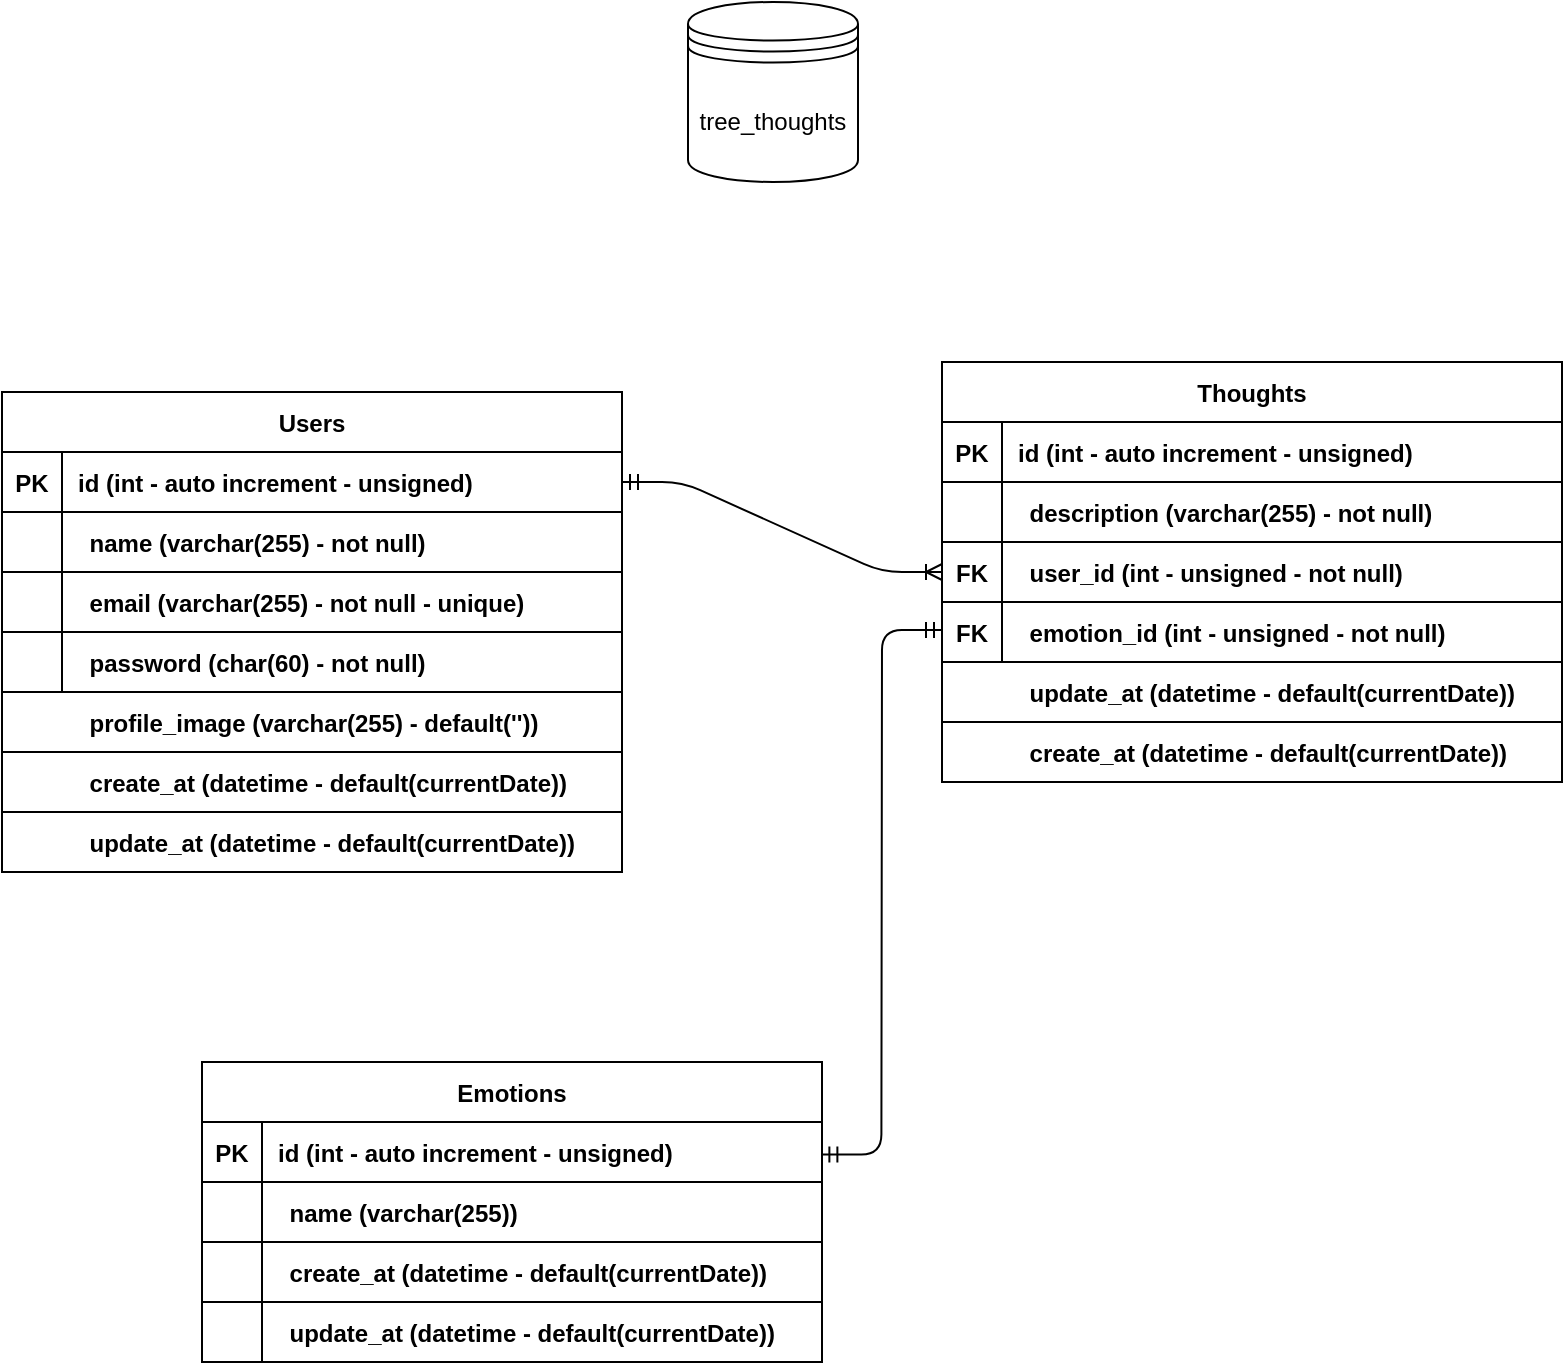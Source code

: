 <mxfile version="14.8.4" type="github">
  <diagram id="dFQ83MWQbFeCM8F21P78" name="Page-1">
    <mxGraphModel dx="1422" dy="775" grid="1" gridSize="10" guides="1" tooltips="1" connect="1" arrows="1" fold="1" page="1" pageScale="1" pageWidth="850" pageHeight="1100" math="0" shadow="0">
      <root>
        <mxCell id="0" />
        <mxCell id="1" parent="0" />
        <mxCell id="xou5hH0iGpgoQNsRLM-i-1" value="tree_thoughts" style="shape=datastore;whiteSpace=wrap;html=1;" parent="1" vertex="1">
          <mxGeometry x="383" y="50" width="85" height="90" as="geometry" />
        </mxCell>
        <mxCell id="xou5hH0iGpgoQNsRLM-i-2" value="Users" style="shape=table;startSize=30;container=1;collapsible=1;childLayout=tableLayout;fixedRows=1;rowLines=0;fontStyle=1;align=center;resizeLast=1;" parent="1" vertex="1">
          <mxGeometry x="40" y="245" width="310" height="240" as="geometry" />
        </mxCell>
        <mxCell id="xou5hH0iGpgoQNsRLM-i-3" value="" style="shape=partialRectangle;collapsible=0;dropTarget=0;pointerEvents=0;fillColor=none;top=0;left=0;bottom=1;right=0;points=[[0,0.5],[1,0.5]];portConstraint=eastwest;" parent="xou5hH0iGpgoQNsRLM-i-2" vertex="1">
          <mxGeometry y="30" width="310" height="30" as="geometry" />
        </mxCell>
        <mxCell id="xou5hH0iGpgoQNsRLM-i-4" value="PK" style="shape=partialRectangle;connectable=0;fillColor=none;top=0;left=0;bottom=0;right=0;fontStyle=1;overflow=hidden;" parent="xou5hH0iGpgoQNsRLM-i-3" vertex="1">
          <mxGeometry width="30" height="30" as="geometry" />
        </mxCell>
        <mxCell id="xou5hH0iGpgoQNsRLM-i-5" value="id (int - auto increment - unsigned)" style="shape=partialRectangle;connectable=0;fillColor=none;top=0;left=0;bottom=0;right=0;align=left;spacingLeft=6;fontStyle=1;overflow=hidden;" parent="xou5hH0iGpgoQNsRLM-i-3" vertex="1">
          <mxGeometry x="30" width="280" height="30" as="geometry" />
        </mxCell>
        <mxCell id="xou5hH0iGpgoQNsRLM-i-6" value="" style="shape=partialRectangle;collapsible=0;dropTarget=0;pointerEvents=0;fillColor=none;top=0;left=0;bottom=0;right=0;points=[[0,0.5],[1,0.5]];portConstraint=eastwest;" parent="xou5hH0iGpgoQNsRLM-i-2" vertex="1">
          <mxGeometry y="60" width="310" height="30" as="geometry" />
        </mxCell>
        <mxCell id="xou5hH0iGpgoQNsRLM-i-7" value="" style="shape=partialRectangle;connectable=0;fillColor=none;top=0;left=0;bottom=0;right=0;editable=1;overflow=hidden;" parent="xou5hH0iGpgoQNsRLM-i-6" vertex="1">
          <mxGeometry width="30" height="30" as="geometry" />
        </mxCell>
        <mxCell id="xou5hH0iGpgoQNsRLM-i-8" value="" style="shape=partialRectangle;connectable=0;fillColor=none;top=0;left=0;bottom=0;right=0;align=left;spacingLeft=6;overflow=hidden;" parent="xou5hH0iGpgoQNsRLM-i-6" vertex="1">
          <mxGeometry x="30" width="280" height="30" as="geometry" />
        </mxCell>
        <mxCell id="xou5hH0iGpgoQNsRLM-i-9" value="" style="shape=partialRectangle;collapsible=0;dropTarget=0;pointerEvents=0;fillColor=none;top=0;left=0;bottom=0;right=0;points=[[0,0.5],[1,0.5]];portConstraint=eastwest;" parent="xou5hH0iGpgoQNsRLM-i-2" vertex="1">
          <mxGeometry y="90" width="310" height="30" as="geometry" />
        </mxCell>
        <mxCell id="xou5hH0iGpgoQNsRLM-i-10" value="" style="shape=partialRectangle;connectable=0;fillColor=none;top=0;left=0;bottom=0;right=0;editable=1;overflow=hidden;" parent="xou5hH0iGpgoQNsRLM-i-9" vertex="1">
          <mxGeometry width="30" height="30" as="geometry" />
        </mxCell>
        <mxCell id="xou5hH0iGpgoQNsRLM-i-11" value="" style="shape=partialRectangle;connectable=0;fillColor=none;top=0;left=0;bottom=0;right=0;align=left;spacingLeft=6;overflow=hidden;" parent="xou5hH0iGpgoQNsRLM-i-9" vertex="1">
          <mxGeometry x="30" width="280" height="30" as="geometry" />
        </mxCell>
        <mxCell id="xou5hH0iGpgoQNsRLM-i-12" value="" style="shape=partialRectangle;collapsible=0;dropTarget=0;pointerEvents=0;fillColor=none;top=0;left=0;bottom=0;right=0;points=[[0,0.5],[1,0.5]];portConstraint=eastwest;" parent="xou5hH0iGpgoQNsRLM-i-2" vertex="1">
          <mxGeometry y="120" width="310" height="30" as="geometry" />
        </mxCell>
        <mxCell id="xou5hH0iGpgoQNsRLM-i-13" value="" style="shape=partialRectangle;connectable=0;fillColor=none;top=0;left=0;bottom=0;right=0;editable=1;overflow=hidden;" parent="xou5hH0iGpgoQNsRLM-i-12" vertex="1">
          <mxGeometry width="30" height="30" as="geometry" />
        </mxCell>
        <mxCell id="xou5hH0iGpgoQNsRLM-i-14" value="" style="shape=partialRectangle;connectable=0;fillColor=none;top=0;left=0;bottom=0;right=0;align=left;spacingLeft=6;overflow=hidden;" parent="xou5hH0iGpgoQNsRLM-i-12" vertex="1">
          <mxGeometry x="30" width="280" height="30" as="geometry" />
        </mxCell>
        <mxCell id="xou5hH0iGpgoQNsRLM-i-15" value="" style="shape=partialRectangle;collapsible=0;dropTarget=0;pointerEvents=0;fillColor=none;top=0;left=0;bottom=1;right=0;points=[[0,0.5],[1,0.5]];portConstraint=eastwest;" parent="1" vertex="1">
          <mxGeometry x="40" y="305" width="310" height="30" as="geometry" />
        </mxCell>
        <mxCell id="xou5hH0iGpgoQNsRLM-i-16" value="" style="shape=partialRectangle;connectable=0;fillColor=none;top=0;left=0;bottom=0;right=0;fontStyle=1;overflow=hidden;" parent="xou5hH0iGpgoQNsRLM-i-15" vertex="1">
          <mxGeometry width="51.667" height="30" as="geometry" />
        </mxCell>
        <mxCell id="xou5hH0iGpgoQNsRLM-i-17" value="name (varchar(255) - not null)" style="shape=partialRectangle;connectable=0;fillColor=none;top=0;left=0;bottom=0;right=0;align=left;spacingLeft=6;fontStyle=1;overflow=hidden;" parent="xou5hH0iGpgoQNsRLM-i-15" vertex="1">
          <mxGeometry x="35.769" width="274.231" height="30" as="geometry" />
        </mxCell>
        <mxCell id="xou5hH0iGpgoQNsRLM-i-18" value="" style="shape=partialRectangle;collapsible=0;dropTarget=0;pointerEvents=0;fillColor=none;top=0;left=0;bottom=1;right=0;points=[[0,0.5],[1,0.5]];portConstraint=eastwest;" parent="1" vertex="1">
          <mxGeometry x="40" y="335" width="310" height="30" as="geometry" />
        </mxCell>
        <mxCell id="xou5hH0iGpgoQNsRLM-i-19" value="" style="shape=partialRectangle;connectable=0;fillColor=none;top=0;left=0;bottom=0;right=0;fontStyle=1;overflow=hidden;" parent="xou5hH0iGpgoQNsRLM-i-18" vertex="1">
          <mxGeometry width="51.667" height="30" as="geometry" />
        </mxCell>
        <mxCell id="xou5hH0iGpgoQNsRLM-i-20" value="email (varchar(255) - not null - unique)" style="shape=partialRectangle;connectable=0;fillColor=none;top=0;left=0;bottom=0;right=0;align=left;spacingLeft=6;fontStyle=1;overflow=hidden;" parent="xou5hH0iGpgoQNsRLM-i-18" vertex="1">
          <mxGeometry x="35.769" width="274.231" height="30" as="geometry" />
        </mxCell>
        <mxCell id="xou5hH0iGpgoQNsRLM-i-24" value="" style="shape=partialRectangle;collapsible=0;dropTarget=0;pointerEvents=0;fillColor=none;top=0;left=0;bottom=1;right=0;points=[[0,0.5],[1,0.5]];portConstraint=eastwest;" parent="1" vertex="1">
          <mxGeometry x="40" y="365" width="310" height="30" as="geometry" />
        </mxCell>
        <mxCell id="xou5hH0iGpgoQNsRLM-i-25" value="" style="shape=partialRectangle;connectable=0;fillColor=none;top=0;left=0;bottom=0;right=0;fontStyle=1;overflow=hidden;" parent="xou5hH0iGpgoQNsRLM-i-24" vertex="1">
          <mxGeometry width="51.667" height="30" as="geometry" />
        </mxCell>
        <mxCell id="xou5hH0iGpgoQNsRLM-i-26" value="password (char(60) - not null)" style="shape=partialRectangle;connectable=0;fillColor=none;top=0;left=0;bottom=0;right=0;align=left;spacingLeft=6;fontStyle=1;overflow=hidden;" parent="xou5hH0iGpgoQNsRLM-i-24" vertex="1">
          <mxGeometry x="35.769" width="274.231" height="30" as="geometry" />
        </mxCell>
        <mxCell id="xou5hH0iGpgoQNsRLM-i-27" value="" style="shape=partialRectangle;collapsible=0;dropTarget=0;pointerEvents=0;fillColor=none;top=0;left=0;bottom=1;right=0;points=[[0,0.5],[1,0.5]];portConstraint=eastwest;" parent="1" vertex="1">
          <mxGeometry x="40" y="395" width="310" height="30" as="geometry" />
        </mxCell>
        <mxCell id="xou5hH0iGpgoQNsRLM-i-28" value="" style="shape=partialRectangle;connectable=0;fillColor=none;top=0;left=0;bottom=0;right=0;fontStyle=1;overflow=hidden;" parent="xou5hH0iGpgoQNsRLM-i-27" vertex="1">
          <mxGeometry width="51.667" height="30" as="geometry" />
        </mxCell>
        <mxCell id="xou5hH0iGpgoQNsRLM-i-29" value="profile_image (varchar(255) - default(&#39;&#39;))" style="shape=partialRectangle;connectable=0;fillColor=none;top=0;left=0;bottom=0;right=0;align=left;spacingLeft=6;fontStyle=1;overflow=hidden;" parent="xou5hH0iGpgoQNsRLM-i-27" vertex="1">
          <mxGeometry x="35.769" width="274.231" height="30" as="geometry" />
        </mxCell>
        <mxCell id="xou5hH0iGpgoQNsRLM-i-30" value="Thoughts" style="shape=table;startSize=30;container=1;collapsible=1;childLayout=tableLayout;fixedRows=1;rowLines=0;fontStyle=1;align=center;resizeLast=1;" parent="1" vertex="1">
          <mxGeometry x="510" y="230" width="310" height="210" as="geometry" />
        </mxCell>
        <mxCell id="xou5hH0iGpgoQNsRLM-i-31" value="" style="shape=partialRectangle;collapsible=0;dropTarget=0;pointerEvents=0;fillColor=none;top=0;left=0;bottom=1;right=0;points=[[0,0.5],[1,0.5]];portConstraint=eastwest;" parent="xou5hH0iGpgoQNsRLM-i-30" vertex="1">
          <mxGeometry y="30" width="310" height="30" as="geometry" />
        </mxCell>
        <mxCell id="xou5hH0iGpgoQNsRLM-i-32" value="PK" style="shape=partialRectangle;connectable=0;fillColor=none;top=0;left=0;bottom=0;right=0;fontStyle=1;overflow=hidden;" parent="xou5hH0iGpgoQNsRLM-i-31" vertex="1">
          <mxGeometry width="30" height="30" as="geometry" />
        </mxCell>
        <mxCell id="xou5hH0iGpgoQNsRLM-i-33" value="id (int - auto increment - unsigned)" style="shape=partialRectangle;connectable=0;fillColor=none;top=0;left=0;bottom=0;right=0;align=left;spacingLeft=6;fontStyle=1;overflow=hidden;" parent="xou5hH0iGpgoQNsRLM-i-31" vertex="1">
          <mxGeometry x="30" width="280" height="30" as="geometry" />
        </mxCell>
        <mxCell id="xou5hH0iGpgoQNsRLM-i-34" value="" style="shape=partialRectangle;collapsible=0;dropTarget=0;pointerEvents=0;fillColor=none;top=0;left=0;bottom=0;right=0;points=[[0,0.5],[1,0.5]];portConstraint=eastwest;" parent="xou5hH0iGpgoQNsRLM-i-30" vertex="1">
          <mxGeometry y="60" width="310" height="30" as="geometry" />
        </mxCell>
        <mxCell id="xou5hH0iGpgoQNsRLM-i-35" value="" style="shape=partialRectangle;connectable=0;fillColor=none;top=0;left=0;bottom=0;right=0;editable=1;overflow=hidden;" parent="xou5hH0iGpgoQNsRLM-i-34" vertex="1">
          <mxGeometry width="30" height="30" as="geometry" />
        </mxCell>
        <mxCell id="xou5hH0iGpgoQNsRLM-i-36" value="" style="shape=partialRectangle;connectable=0;fillColor=none;top=0;left=0;bottom=0;right=0;align=left;spacingLeft=6;overflow=hidden;" parent="xou5hH0iGpgoQNsRLM-i-34" vertex="1">
          <mxGeometry x="30" width="280" height="30" as="geometry" />
        </mxCell>
        <mxCell id="xou5hH0iGpgoQNsRLM-i-37" value="" style="shape=partialRectangle;collapsible=0;dropTarget=0;pointerEvents=0;fillColor=none;top=0;left=0;bottom=0;right=0;points=[[0,0.5],[1,0.5]];portConstraint=eastwest;" parent="xou5hH0iGpgoQNsRLM-i-30" vertex="1">
          <mxGeometry y="90" width="310" height="30" as="geometry" />
        </mxCell>
        <mxCell id="xou5hH0iGpgoQNsRLM-i-38" value="" style="shape=partialRectangle;connectable=0;fillColor=none;top=0;left=0;bottom=0;right=0;editable=1;overflow=hidden;" parent="xou5hH0iGpgoQNsRLM-i-37" vertex="1">
          <mxGeometry width="30" height="30" as="geometry" />
        </mxCell>
        <mxCell id="xou5hH0iGpgoQNsRLM-i-39" value="" style="shape=partialRectangle;connectable=0;fillColor=none;top=0;left=0;bottom=0;right=0;align=left;spacingLeft=6;overflow=hidden;" parent="xou5hH0iGpgoQNsRLM-i-37" vertex="1">
          <mxGeometry x="30" width="280" height="30" as="geometry" />
        </mxCell>
        <mxCell id="xou5hH0iGpgoQNsRLM-i-40" value="" style="shape=partialRectangle;collapsible=0;dropTarget=0;pointerEvents=0;fillColor=none;top=0;left=0;bottom=0;right=0;points=[[0,0.5],[1,0.5]];portConstraint=eastwest;" parent="xou5hH0iGpgoQNsRLM-i-30" vertex="1">
          <mxGeometry y="120" width="310" height="30" as="geometry" />
        </mxCell>
        <mxCell id="xou5hH0iGpgoQNsRLM-i-41" value="" style="shape=partialRectangle;connectable=0;fillColor=none;top=0;left=0;bottom=0;right=0;editable=1;overflow=hidden;" parent="xou5hH0iGpgoQNsRLM-i-40" vertex="1">
          <mxGeometry width="30" height="30" as="geometry" />
        </mxCell>
        <mxCell id="xou5hH0iGpgoQNsRLM-i-42" value="" style="shape=partialRectangle;connectable=0;fillColor=none;top=0;left=0;bottom=0;right=0;align=left;spacingLeft=6;overflow=hidden;" parent="xou5hH0iGpgoQNsRLM-i-40" vertex="1">
          <mxGeometry x="30" width="280" height="30" as="geometry" />
        </mxCell>
        <mxCell id="xou5hH0iGpgoQNsRLM-i-43" value="" style="shape=partialRectangle;collapsible=0;dropTarget=0;pointerEvents=0;fillColor=none;top=0;left=0;bottom=1;right=0;points=[[0,0.5],[1,0.5]];portConstraint=eastwest;" parent="1" vertex="1">
          <mxGeometry x="510" y="290" width="310" height="30" as="geometry" />
        </mxCell>
        <mxCell id="xou5hH0iGpgoQNsRLM-i-44" value="" style="shape=partialRectangle;connectable=0;fillColor=none;top=0;left=0;bottom=0;right=0;fontStyle=1;overflow=hidden;" parent="xou5hH0iGpgoQNsRLM-i-43" vertex="1">
          <mxGeometry width="51.667" height="30" as="geometry" />
        </mxCell>
        <mxCell id="xou5hH0iGpgoQNsRLM-i-45" value="description (varchar(255) - not null)" style="shape=partialRectangle;connectable=0;fillColor=none;top=0;left=0;bottom=0;right=0;align=left;spacingLeft=6;fontStyle=1;overflow=hidden;" parent="xou5hH0iGpgoQNsRLM-i-43" vertex="1">
          <mxGeometry x="35.769" width="274.231" height="30" as="geometry" />
        </mxCell>
        <mxCell id="xou5hH0iGpgoQNsRLM-i-46" value="" style="shape=partialRectangle;collapsible=0;dropTarget=0;pointerEvents=0;fillColor=none;top=0;left=0;bottom=1;right=0;points=[[0,0.5],[1,0.5]];portConstraint=eastwest;" parent="1" vertex="1">
          <mxGeometry x="510" y="410" width="310" height="30" as="geometry" />
        </mxCell>
        <mxCell id="xou5hH0iGpgoQNsRLM-i-47" value="" style="shape=partialRectangle;connectable=0;fillColor=none;top=0;left=0;bottom=0;right=0;fontStyle=1;overflow=hidden;" parent="xou5hH0iGpgoQNsRLM-i-46" vertex="1">
          <mxGeometry width="51.667" height="30" as="geometry" />
        </mxCell>
        <mxCell id="xou5hH0iGpgoQNsRLM-i-48" value="create_at (datetime - default(currentDate))" style="shape=partialRectangle;connectable=0;fillColor=none;top=0;left=0;bottom=0;right=0;align=left;spacingLeft=6;fontStyle=1;overflow=hidden;" parent="xou5hH0iGpgoQNsRLM-i-46" vertex="1">
          <mxGeometry x="35.769" width="274.231" height="30" as="geometry" />
        </mxCell>
        <mxCell id="xou5hH0iGpgoQNsRLM-i-49" value="" style="shape=partialRectangle;collapsible=0;dropTarget=0;pointerEvents=0;fillColor=none;top=0;left=0;bottom=1;right=0;points=[[0,0.5],[1,0.5]];portConstraint=eastwest;" parent="1" vertex="1">
          <mxGeometry x="510" y="350" width="310" height="30" as="geometry" />
        </mxCell>
        <mxCell id="xou5hH0iGpgoQNsRLM-i-50" value="" style="shape=partialRectangle;connectable=0;fillColor=none;top=0;left=0;bottom=0;right=0;fontStyle=1;overflow=hidden;" parent="xou5hH0iGpgoQNsRLM-i-49" vertex="1">
          <mxGeometry width="51.667" height="30" as="geometry" />
        </mxCell>
        <mxCell id="xou5hH0iGpgoQNsRLM-i-51" value="emotion_id (int - unsigned - not null)" style="shape=partialRectangle;connectable=0;fillColor=none;top=0;left=0;bottom=0;right=0;align=left;spacingLeft=6;fontStyle=1;overflow=hidden;" parent="xou5hH0iGpgoQNsRLM-i-49" vertex="1">
          <mxGeometry x="35.769" width="274.231" height="30" as="geometry" />
        </mxCell>
        <mxCell id="xou5hH0iGpgoQNsRLM-i-55" value="" style="shape=partialRectangle;collapsible=0;dropTarget=0;pointerEvents=0;fillColor=none;top=0;left=0;bottom=1;right=0;points=[[0,0.5],[1,0.5]];portConstraint=eastwest;" parent="1" vertex="1">
          <mxGeometry x="40" y="425" width="310" height="30" as="geometry" />
        </mxCell>
        <mxCell id="xou5hH0iGpgoQNsRLM-i-56" value="" style="shape=partialRectangle;connectable=0;fillColor=none;top=0;left=0;bottom=0;right=0;fontStyle=1;overflow=hidden;" parent="xou5hH0iGpgoQNsRLM-i-55" vertex="1">
          <mxGeometry width="51.667" height="30" as="geometry" />
        </mxCell>
        <mxCell id="xou5hH0iGpgoQNsRLM-i-57" value="create_at (datetime - default(currentDate))" style="shape=partialRectangle;connectable=0;fillColor=none;top=0;left=0;bottom=0;right=0;align=left;spacingLeft=6;fontStyle=1;overflow=hidden;" parent="xou5hH0iGpgoQNsRLM-i-55" vertex="1">
          <mxGeometry x="35.769" width="274.231" height="30" as="geometry" />
        </mxCell>
        <mxCell id="xou5hH0iGpgoQNsRLM-i-58" value="" style="shape=partialRectangle;collapsible=0;dropTarget=0;pointerEvents=0;fillColor=none;top=0;left=0;bottom=1;right=0;points=[[0,0.5],[1,0.5]];portConstraint=eastwest;" parent="1" vertex="1">
          <mxGeometry x="40" y="455" width="310" height="30" as="geometry" />
        </mxCell>
        <mxCell id="xou5hH0iGpgoQNsRLM-i-59" value="" style="shape=partialRectangle;connectable=0;fillColor=none;top=0;left=0;bottom=0;right=0;fontStyle=1;overflow=hidden;" parent="xou5hH0iGpgoQNsRLM-i-58" vertex="1">
          <mxGeometry width="51.667" height="30" as="geometry" />
        </mxCell>
        <mxCell id="xou5hH0iGpgoQNsRLM-i-60" value="update_at (datetime - default(currentDate))" style="shape=partialRectangle;connectable=0;fillColor=none;top=0;left=0;bottom=0;right=0;align=left;spacingLeft=6;fontStyle=1;overflow=hidden;" parent="xou5hH0iGpgoQNsRLM-i-58" vertex="1">
          <mxGeometry x="35.769" width="274.231" height="30" as="geometry" />
        </mxCell>
        <mxCell id="xou5hH0iGpgoQNsRLM-i-61" value="" style="shape=partialRectangle;collapsible=0;dropTarget=0;pointerEvents=0;fillColor=none;top=0;left=0;bottom=1;right=0;points=[[0,0.5],[1,0.5]];portConstraint=eastwest;" parent="1" vertex="1">
          <mxGeometry x="510" y="380" width="310" height="30" as="geometry" />
        </mxCell>
        <mxCell id="xou5hH0iGpgoQNsRLM-i-62" value="" style="shape=partialRectangle;connectable=0;fillColor=none;top=0;left=0;bottom=0;right=0;fontStyle=1;overflow=hidden;" parent="xou5hH0iGpgoQNsRLM-i-61" vertex="1">
          <mxGeometry width="51.667" height="30" as="geometry" />
        </mxCell>
        <mxCell id="xou5hH0iGpgoQNsRLM-i-63" value="update_at (datetime - default(currentDate))" style="shape=partialRectangle;connectable=0;fillColor=none;top=0;left=0;bottom=0;right=0;align=left;spacingLeft=6;fontStyle=1;overflow=hidden;" parent="xou5hH0iGpgoQNsRLM-i-61" vertex="1">
          <mxGeometry x="35.769" width="274.231" height="30" as="geometry" />
        </mxCell>
        <mxCell id="xou5hH0iGpgoQNsRLM-i-64" value="" style="shape=partialRectangle;collapsible=0;dropTarget=0;pointerEvents=0;fillColor=none;top=0;left=0;bottom=1;right=0;points=[[0,0.5],[1,0.5]];portConstraint=eastwest;" parent="1" vertex="1">
          <mxGeometry x="510" y="320" width="310" height="30" as="geometry" />
        </mxCell>
        <mxCell id="xou5hH0iGpgoQNsRLM-i-65" value="FK" style="shape=partialRectangle;connectable=0;fillColor=none;top=0;left=0;bottom=0;right=0;fontStyle=1;overflow=hidden;" parent="xou5hH0iGpgoQNsRLM-i-64" vertex="1">
          <mxGeometry width="30" height="30" as="geometry" />
        </mxCell>
        <mxCell id="xou5hH0iGpgoQNsRLM-i-66" value="user_id (int - unsigned - not null)" style="shape=partialRectangle;connectable=0;fillColor=none;top=0;left=0;bottom=0;right=0;align=left;spacingLeft=6;fontStyle=1;overflow=hidden;" parent="xou5hH0iGpgoQNsRLM-i-64" vertex="1">
          <mxGeometry x="35.769" width="274.231" height="30" as="geometry" />
        </mxCell>
        <mxCell id="xou5hH0iGpgoQNsRLM-i-71" value="" style="edgeStyle=entityRelationEdgeStyle;fontSize=12;html=1;endArrow=ERoneToMany;startArrow=ERmandOne;exitX=1;exitY=0.5;exitDx=0;exitDy=0;entryX=0;entryY=0.5;entryDx=0;entryDy=0;" parent="1" source="xou5hH0iGpgoQNsRLM-i-3" target="xou5hH0iGpgoQNsRLM-i-64" edge="1">
          <mxGeometry width="100" height="100" relative="1" as="geometry">
            <mxPoint x="385" y="410" as="sourcePoint" />
            <mxPoint x="485" y="310" as="targetPoint" />
          </mxGeometry>
        </mxCell>
        <mxCell id="dQZVEPia2dUS083U51lu-1" value="Emotions" style="shape=table;startSize=30;container=1;collapsible=1;childLayout=tableLayout;fixedRows=1;rowLines=0;fontStyle=1;align=center;resizeLast=1;" vertex="1" parent="1">
          <mxGeometry x="140" y="580" width="310" height="150" as="geometry" />
        </mxCell>
        <mxCell id="dQZVEPia2dUS083U51lu-2" value="" style="shape=partialRectangle;collapsible=0;dropTarget=0;pointerEvents=0;fillColor=none;top=0;left=0;bottom=1;right=0;points=[[0,0.5],[1,0.5]];portConstraint=eastwest;" vertex="1" parent="dQZVEPia2dUS083U51lu-1">
          <mxGeometry y="30" width="310" height="30" as="geometry" />
        </mxCell>
        <mxCell id="dQZVEPia2dUS083U51lu-3" value="PK" style="shape=partialRectangle;connectable=0;fillColor=none;top=0;left=0;bottom=0;right=0;fontStyle=1;overflow=hidden;" vertex="1" parent="dQZVEPia2dUS083U51lu-2">
          <mxGeometry width="30" height="30" as="geometry" />
        </mxCell>
        <mxCell id="dQZVEPia2dUS083U51lu-4" value="id (int - auto increment - unsigned)" style="shape=partialRectangle;connectable=0;fillColor=none;top=0;left=0;bottom=0;right=0;align=left;spacingLeft=6;fontStyle=1;overflow=hidden;" vertex="1" parent="dQZVEPia2dUS083U51lu-2">
          <mxGeometry x="30" width="280" height="30" as="geometry" />
        </mxCell>
        <mxCell id="dQZVEPia2dUS083U51lu-5" value="" style="shape=partialRectangle;collapsible=0;dropTarget=0;pointerEvents=0;fillColor=none;top=0;left=0;bottom=0;right=0;points=[[0,0.5],[1,0.5]];portConstraint=eastwest;" vertex="1" parent="dQZVEPia2dUS083U51lu-1">
          <mxGeometry y="60" width="310" height="30" as="geometry" />
        </mxCell>
        <mxCell id="dQZVEPia2dUS083U51lu-6" value="" style="shape=partialRectangle;connectable=0;fillColor=none;top=0;left=0;bottom=0;right=0;editable=1;overflow=hidden;" vertex="1" parent="dQZVEPia2dUS083U51lu-5">
          <mxGeometry width="30" height="30" as="geometry" />
        </mxCell>
        <mxCell id="dQZVEPia2dUS083U51lu-7" value="" style="shape=partialRectangle;connectable=0;fillColor=none;top=0;left=0;bottom=0;right=0;align=left;spacingLeft=6;overflow=hidden;" vertex="1" parent="dQZVEPia2dUS083U51lu-5">
          <mxGeometry x="30" width="280" height="30" as="geometry" />
        </mxCell>
        <mxCell id="dQZVEPia2dUS083U51lu-8" value="" style="shape=partialRectangle;collapsible=0;dropTarget=0;pointerEvents=0;fillColor=none;top=0;left=0;bottom=0;right=0;points=[[0,0.5],[1,0.5]];portConstraint=eastwest;" vertex="1" parent="dQZVEPia2dUS083U51lu-1">
          <mxGeometry y="90" width="310" height="30" as="geometry" />
        </mxCell>
        <mxCell id="dQZVEPia2dUS083U51lu-9" value="" style="shape=partialRectangle;connectable=0;fillColor=none;top=0;left=0;bottom=0;right=0;editable=1;overflow=hidden;" vertex="1" parent="dQZVEPia2dUS083U51lu-8">
          <mxGeometry width="30" height="30" as="geometry" />
        </mxCell>
        <mxCell id="dQZVEPia2dUS083U51lu-10" value="" style="shape=partialRectangle;connectable=0;fillColor=none;top=0;left=0;bottom=0;right=0;align=left;spacingLeft=6;overflow=hidden;" vertex="1" parent="dQZVEPia2dUS083U51lu-8">
          <mxGeometry x="30" width="280" height="30" as="geometry" />
        </mxCell>
        <mxCell id="dQZVEPia2dUS083U51lu-11" value="" style="shape=partialRectangle;collapsible=0;dropTarget=0;pointerEvents=0;fillColor=none;top=0;left=0;bottom=0;right=0;points=[[0,0.5],[1,0.5]];portConstraint=eastwest;" vertex="1" parent="dQZVEPia2dUS083U51lu-1">
          <mxGeometry y="120" width="310" height="30" as="geometry" />
        </mxCell>
        <mxCell id="dQZVEPia2dUS083U51lu-12" value="" style="shape=partialRectangle;connectable=0;fillColor=none;top=0;left=0;bottom=0;right=0;editable=1;overflow=hidden;" vertex="1" parent="dQZVEPia2dUS083U51lu-11">
          <mxGeometry width="30" height="30" as="geometry" />
        </mxCell>
        <mxCell id="dQZVEPia2dUS083U51lu-13" value="" style="shape=partialRectangle;connectable=0;fillColor=none;top=0;left=0;bottom=0;right=0;align=left;spacingLeft=6;overflow=hidden;" vertex="1" parent="dQZVEPia2dUS083U51lu-11">
          <mxGeometry x="30" width="280" height="30" as="geometry" />
        </mxCell>
        <mxCell id="dQZVEPia2dUS083U51lu-17" value="" style="shape=partialRectangle;collapsible=0;dropTarget=0;pointerEvents=0;fillColor=none;top=0;left=0;bottom=1;right=0;points=[[0,0.5],[1,0.5]];portConstraint=eastwest;" vertex="1" parent="1">
          <mxGeometry x="140" y="670" width="310" height="30" as="geometry" />
        </mxCell>
        <mxCell id="dQZVEPia2dUS083U51lu-18" value="" style="shape=partialRectangle;connectable=0;fillColor=none;top=0;left=0;bottom=0;right=0;fontStyle=1;overflow=hidden;" vertex="1" parent="dQZVEPia2dUS083U51lu-17">
          <mxGeometry width="51.667" height="30" as="geometry" />
        </mxCell>
        <mxCell id="dQZVEPia2dUS083U51lu-19" value="create_at (datetime - default(currentDate))" style="shape=partialRectangle;connectable=0;fillColor=none;top=0;left=0;bottom=0;right=0;align=left;spacingLeft=6;fontStyle=1;overflow=hidden;" vertex="1" parent="dQZVEPia2dUS083U51lu-17">
          <mxGeometry x="35.769" width="274.231" height="30" as="geometry" />
        </mxCell>
        <mxCell id="dQZVEPia2dUS083U51lu-20" value="" style="shape=partialRectangle;collapsible=0;dropTarget=0;pointerEvents=0;fillColor=none;top=0;left=0;bottom=1;right=0;points=[[0,0.5],[1,0.5]];portConstraint=eastwest;" vertex="1" parent="1">
          <mxGeometry x="140" y="640" width="310" height="30" as="geometry" />
        </mxCell>
        <mxCell id="dQZVEPia2dUS083U51lu-21" value="" style="shape=partialRectangle;connectable=0;fillColor=none;top=0;left=0;bottom=0;right=0;fontStyle=1;overflow=hidden;" vertex="1" parent="dQZVEPia2dUS083U51lu-20">
          <mxGeometry width="51.667" height="30" as="geometry" />
        </mxCell>
        <mxCell id="dQZVEPia2dUS083U51lu-22" value="name (varchar(255))" style="shape=partialRectangle;connectable=0;fillColor=none;top=0;left=0;bottom=0;right=0;align=left;spacingLeft=6;fontStyle=1;overflow=hidden;" vertex="1" parent="dQZVEPia2dUS083U51lu-20">
          <mxGeometry x="35.769" width="274.231" height="30" as="geometry" />
        </mxCell>
        <mxCell id="dQZVEPia2dUS083U51lu-23" value="" style="shape=partialRectangle;collapsible=0;dropTarget=0;pointerEvents=0;fillColor=none;top=0;left=0;bottom=1;right=0;points=[[0,0.5],[1,0.5]];portConstraint=eastwest;" vertex="1" parent="1">
          <mxGeometry x="140" y="700" width="310" height="30" as="geometry" />
        </mxCell>
        <mxCell id="dQZVEPia2dUS083U51lu-24" value="" style="shape=partialRectangle;connectable=0;fillColor=none;top=0;left=0;bottom=0;right=0;fontStyle=1;overflow=hidden;" vertex="1" parent="dQZVEPia2dUS083U51lu-23">
          <mxGeometry width="51.667" height="30" as="geometry" />
        </mxCell>
        <mxCell id="dQZVEPia2dUS083U51lu-25" value="update_at (datetime - default(currentDate))" style="shape=partialRectangle;connectable=0;fillColor=none;top=0;left=0;bottom=0;right=0;align=left;spacingLeft=6;fontStyle=1;overflow=hidden;" vertex="1" parent="dQZVEPia2dUS083U51lu-23">
          <mxGeometry x="35.769" width="274.231" height="30" as="geometry" />
        </mxCell>
        <mxCell id="dQZVEPia2dUS083U51lu-29" value="FK" style="shape=partialRectangle;connectable=0;fillColor=none;top=0;left=0;bottom=0;right=0;fontStyle=1;overflow=hidden;" vertex="1" parent="1">
          <mxGeometry x="510" y="350" width="30" height="30" as="geometry" />
        </mxCell>
        <mxCell id="dQZVEPia2dUS083U51lu-31" value="" style="edgeStyle=entityRelationEdgeStyle;fontSize=12;html=1;endArrow=ERmandOne;startArrow=ERmandOne;exitX=0.999;exitY=0.543;exitDx=0;exitDy=0;exitPerimeter=0;" edge="1" parent="1" source="dQZVEPia2dUS083U51lu-2">
          <mxGeometry width="100" height="100" relative="1" as="geometry">
            <mxPoint x="450" y="619" as="sourcePoint" />
            <mxPoint x="510" y="364" as="targetPoint" />
          </mxGeometry>
        </mxCell>
      </root>
    </mxGraphModel>
  </diagram>
</mxfile>
